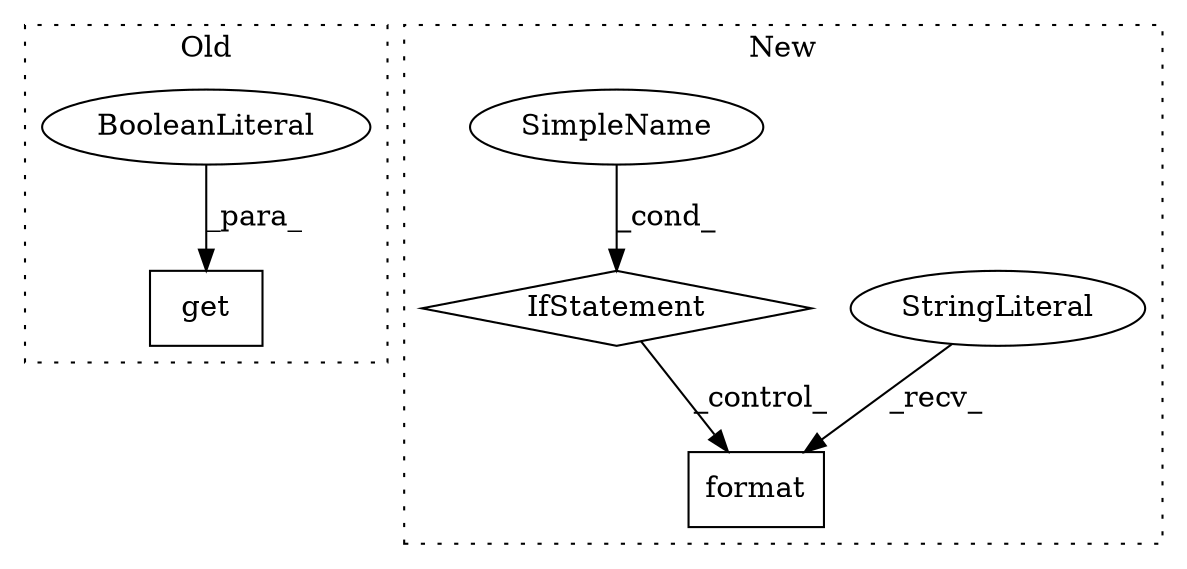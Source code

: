 digraph G {
subgraph cluster0 {
1 [label="get" a="32" s="2413,2432" l="4,1" shape="box"];
6 [label="BooleanLiteral" a="9" s="2427" l="5" shape="ellipse"];
label = "Old";
style="dotted";
}
subgraph cluster1 {
2 [label="format" a="32" s="2723,2750" l="7,1" shape="box"];
3 [label="StringLiteral" a="45" s="2691" l="31" shape="ellipse"];
4 [label="IfStatement" a="25" s="2450,2488" l="4,2" shape="diamond"];
5 [label="SimpleName" a="42" s="" l="" shape="ellipse"];
label = "New";
style="dotted";
}
3 -> 2 [label="_recv_"];
4 -> 2 [label="_control_"];
5 -> 4 [label="_cond_"];
6 -> 1 [label="_para_"];
}